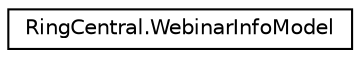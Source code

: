 digraph "Graphical Class Hierarchy"
{
 // LATEX_PDF_SIZE
  edge [fontname="Helvetica",fontsize="10",labelfontname="Helvetica",labelfontsize="10"];
  node [fontname="Helvetica",fontsize="10",shape=record];
  rankdir="LR";
  Node0 [label="RingCentral.WebinarInfoModel",height=0.2,width=0.4,color="black", fillcolor="white", style="filled",URL="$classRingCentral_1_1WebinarInfoModel.html",tooltip=" "];
}
